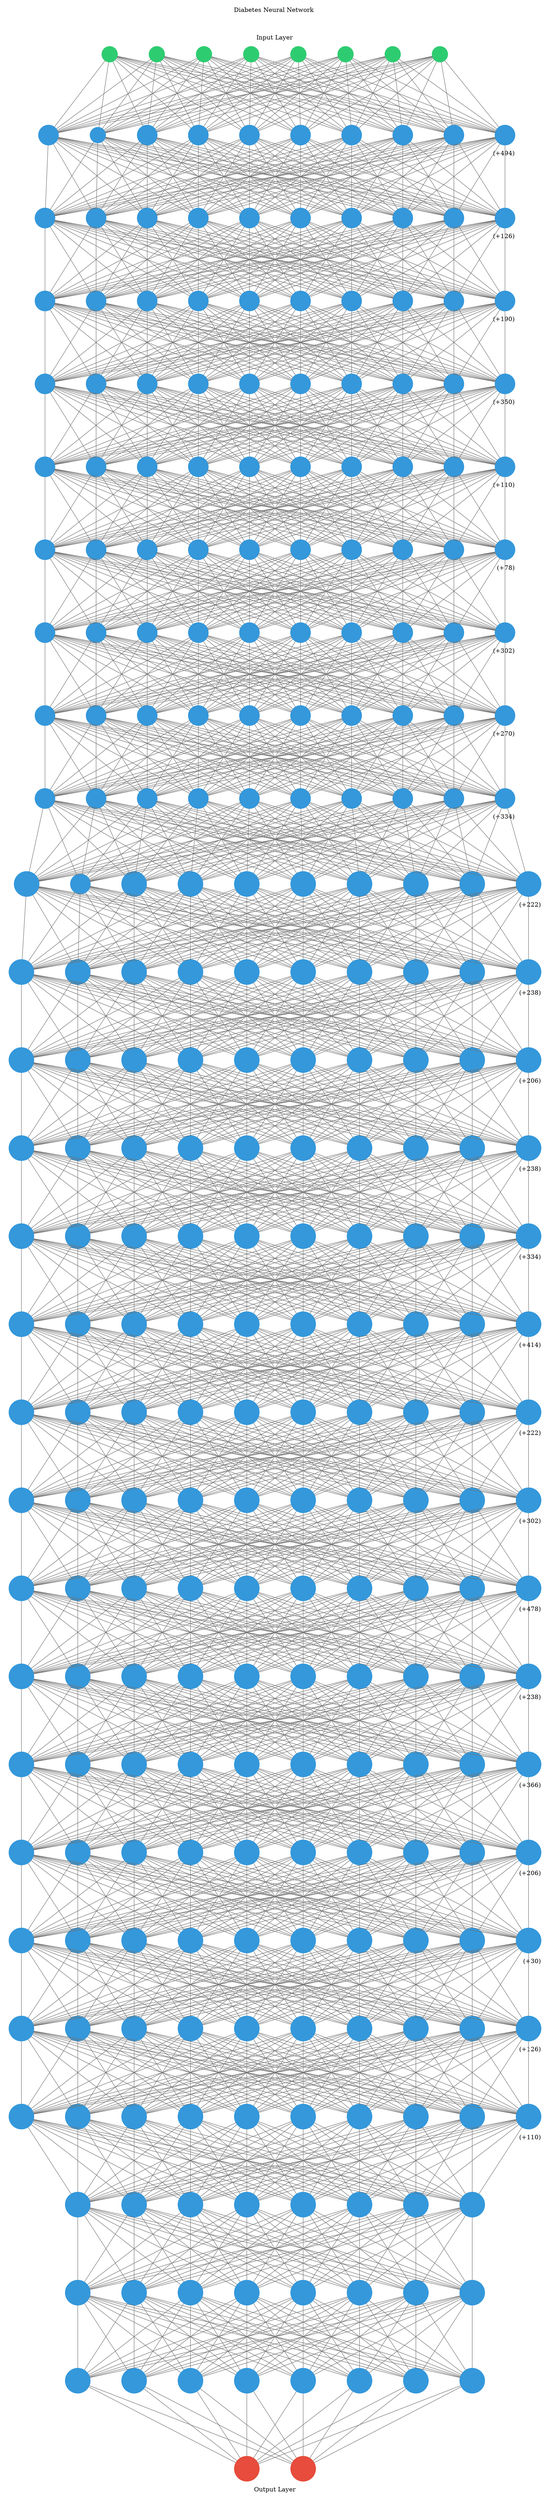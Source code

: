 digraph g {
	graph [nodesep=1 ranksep=2 splines=false]
	edge [arrowhead=none color="#707070"]
	subgraph cluster_input {
		node [color="#2ecc71" fontcolor="#2ecc71" shape=circle style=filled]
		color=white
		1
		label="Diabetes Neural Network 



Input Layer"
		rank=same
		2
		label="Diabetes Neural Network 



Input Layer"
		rank=same
		3
		label="Diabetes Neural Network 



Input Layer"
		rank=same
		4
		label="Diabetes Neural Network 



Input Layer"
		rank=same
		5
		label="Diabetes Neural Network 



Input Layer"
		rank=same
		6
		label="Diabetes Neural Network 



Input Layer"
		rank=same
		7
		label="Diabetes Neural Network 



Input Layer"
		rank=same
		8
		label="Diabetes Neural Network 



Input Layer"
		rank=same
	}
	1 -> 9
	2 -> 9
	3 -> 9
	4 -> 9
	5 -> 9
	6 -> 9
	7 -> 9
	8 -> 9
	1 -> 10
	2 -> 10
	3 -> 10
	4 -> 10
	5 -> 10
	6 -> 10
	7 -> 10
	8 -> 10
	1 -> 11
	2 -> 11
	3 -> 11
	4 -> 11
	5 -> 11
	6 -> 11
	7 -> 11
	8 -> 11
	1 -> 12
	2 -> 12
	3 -> 12
	4 -> 12
	5 -> 12
	6 -> 12
	7 -> 12
	8 -> 12
	1 -> 13
	2 -> 13
	3 -> 13
	4 -> 13
	5 -> 13
	6 -> 13
	7 -> 13
	8 -> 13
	1 -> 14
	2 -> 14
	3 -> 14
	4 -> 14
	5 -> 14
	6 -> 14
	7 -> 14
	8 -> 14
	1 -> 15
	2 -> 15
	3 -> 15
	4 -> 15
	5 -> 15
	6 -> 15
	7 -> 15
	8 -> 15
	1 -> 16
	2 -> 16
	3 -> 16
	4 -> 16
	5 -> 16
	6 -> 16
	7 -> 16
	8 -> 16
	1 -> 17
	2 -> 17
	3 -> 17
	4 -> 17
	5 -> 17
	6 -> 17
	7 -> 17
	8 -> 17
	1 -> 18
	2 -> 18
	3 -> 18
	4 -> 18
	5 -> 18
	6 -> 18
	7 -> 18
	8 -> 18
	subgraph cluster_1 {
		color=white
		rank=same
		label=" (+494)" labeljust=right labelloc=b
		9 [color="#3498db" fontcolor="#3498db" shape=circle style=filled]
		10 [color="#3498db" fontcolor="#3498db" shape=circle style=filled]
		11 [color="#3498db" fontcolor="#3498db" shape=circle style=filled]
		12 [color="#3498db" fontcolor="#3498db" shape=circle style=filled]
		13 [color="#3498db" fontcolor="#3498db" shape=circle style=filled]
		14 [color="#3498db" fontcolor="#3498db" shape=circle style=filled]
		15 [color="#3498db" fontcolor="#3498db" shape=circle style=filled]
		16 [color="#3498db" fontcolor="#3498db" shape=circle style=filled]
		17 [color="#3498db" fontcolor="#3498db" shape=circle style=filled]
		18 [color="#3498db" fontcolor="#3498db" shape=circle style=filled]
	}
	9 -> 19
	10 -> 19
	11 -> 19
	12 -> 19
	13 -> 19
	14 -> 19
	15 -> 19
	16 -> 19
	17 -> 19
	18 -> 19
	9 -> 20
	10 -> 20
	11 -> 20
	12 -> 20
	13 -> 20
	14 -> 20
	15 -> 20
	16 -> 20
	17 -> 20
	18 -> 20
	9 -> 21
	10 -> 21
	11 -> 21
	12 -> 21
	13 -> 21
	14 -> 21
	15 -> 21
	16 -> 21
	17 -> 21
	18 -> 21
	9 -> 22
	10 -> 22
	11 -> 22
	12 -> 22
	13 -> 22
	14 -> 22
	15 -> 22
	16 -> 22
	17 -> 22
	18 -> 22
	9 -> 23
	10 -> 23
	11 -> 23
	12 -> 23
	13 -> 23
	14 -> 23
	15 -> 23
	16 -> 23
	17 -> 23
	18 -> 23
	9 -> 24
	10 -> 24
	11 -> 24
	12 -> 24
	13 -> 24
	14 -> 24
	15 -> 24
	16 -> 24
	17 -> 24
	18 -> 24
	9 -> 25
	10 -> 25
	11 -> 25
	12 -> 25
	13 -> 25
	14 -> 25
	15 -> 25
	16 -> 25
	17 -> 25
	18 -> 25
	9 -> 26
	10 -> 26
	11 -> 26
	12 -> 26
	13 -> 26
	14 -> 26
	15 -> 26
	16 -> 26
	17 -> 26
	18 -> 26
	9 -> 27
	10 -> 27
	11 -> 27
	12 -> 27
	13 -> 27
	14 -> 27
	15 -> 27
	16 -> 27
	17 -> 27
	18 -> 27
	9 -> 28
	10 -> 28
	11 -> 28
	12 -> 28
	13 -> 28
	14 -> 28
	15 -> 28
	16 -> 28
	17 -> 28
	18 -> 28
	subgraph cluster_2 {
		color=white
		rank=same
		label=" (+126)" labeljust=right labelloc=b
		19 [color="#3498db" fontcolor="#3498db" shape=circle style=filled]
		20 [color="#3498db" fontcolor="#3498db" shape=circle style=filled]
		21 [color="#3498db" fontcolor="#3498db" shape=circle style=filled]
		22 [color="#3498db" fontcolor="#3498db" shape=circle style=filled]
		23 [color="#3498db" fontcolor="#3498db" shape=circle style=filled]
		24 [color="#3498db" fontcolor="#3498db" shape=circle style=filled]
		25 [color="#3498db" fontcolor="#3498db" shape=circle style=filled]
		26 [color="#3498db" fontcolor="#3498db" shape=circle style=filled]
		27 [color="#3498db" fontcolor="#3498db" shape=circle style=filled]
		28 [color="#3498db" fontcolor="#3498db" shape=circle style=filled]
	}
	19 -> 29
	20 -> 29
	21 -> 29
	22 -> 29
	23 -> 29
	24 -> 29
	25 -> 29
	26 -> 29
	27 -> 29
	28 -> 29
	19 -> 30
	20 -> 30
	21 -> 30
	22 -> 30
	23 -> 30
	24 -> 30
	25 -> 30
	26 -> 30
	27 -> 30
	28 -> 30
	19 -> 31
	20 -> 31
	21 -> 31
	22 -> 31
	23 -> 31
	24 -> 31
	25 -> 31
	26 -> 31
	27 -> 31
	28 -> 31
	19 -> 32
	20 -> 32
	21 -> 32
	22 -> 32
	23 -> 32
	24 -> 32
	25 -> 32
	26 -> 32
	27 -> 32
	28 -> 32
	19 -> 33
	20 -> 33
	21 -> 33
	22 -> 33
	23 -> 33
	24 -> 33
	25 -> 33
	26 -> 33
	27 -> 33
	28 -> 33
	19 -> 34
	20 -> 34
	21 -> 34
	22 -> 34
	23 -> 34
	24 -> 34
	25 -> 34
	26 -> 34
	27 -> 34
	28 -> 34
	19 -> 35
	20 -> 35
	21 -> 35
	22 -> 35
	23 -> 35
	24 -> 35
	25 -> 35
	26 -> 35
	27 -> 35
	28 -> 35
	19 -> 36
	20 -> 36
	21 -> 36
	22 -> 36
	23 -> 36
	24 -> 36
	25 -> 36
	26 -> 36
	27 -> 36
	28 -> 36
	19 -> 37
	20 -> 37
	21 -> 37
	22 -> 37
	23 -> 37
	24 -> 37
	25 -> 37
	26 -> 37
	27 -> 37
	28 -> 37
	19 -> 38
	20 -> 38
	21 -> 38
	22 -> 38
	23 -> 38
	24 -> 38
	25 -> 38
	26 -> 38
	27 -> 38
	28 -> 38
	subgraph cluster_3 {
		color=white
		rank=same
		label=" (+190)" labeljust=right labelloc=b
		29 [color="#3498db" fontcolor="#3498db" shape=circle style=filled]
		30 [color="#3498db" fontcolor="#3498db" shape=circle style=filled]
		31 [color="#3498db" fontcolor="#3498db" shape=circle style=filled]
		32 [color="#3498db" fontcolor="#3498db" shape=circle style=filled]
		33 [color="#3498db" fontcolor="#3498db" shape=circle style=filled]
		34 [color="#3498db" fontcolor="#3498db" shape=circle style=filled]
		35 [color="#3498db" fontcolor="#3498db" shape=circle style=filled]
		36 [color="#3498db" fontcolor="#3498db" shape=circle style=filled]
		37 [color="#3498db" fontcolor="#3498db" shape=circle style=filled]
		38 [color="#3498db" fontcolor="#3498db" shape=circle style=filled]
	}
	29 -> 39
	30 -> 39
	31 -> 39
	32 -> 39
	33 -> 39
	34 -> 39
	35 -> 39
	36 -> 39
	37 -> 39
	38 -> 39
	29 -> 40
	30 -> 40
	31 -> 40
	32 -> 40
	33 -> 40
	34 -> 40
	35 -> 40
	36 -> 40
	37 -> 40
	38 -> 40
	29 -> 41
	30 -> 41
	31 -> 41
	32 -> 41
	33 -> 41
	34 -> 41
	35 -> 41
	36 -> 41
	37 -> 41
	38 -> 41
	29 -> 42
	30 -> 42
	31 -> 42
	32 -> 42
	33 -> 42
	34 -> 42
	35 -> 42
	36 -> 42
	37 -> 42
	38 -> 42
	29 -> 43
	30 -> 43
	31 -> 43
	32 -> 43
	33 -> 43
	34 -> 43
	35 -> 43
	36 -> 43
	37 -> 43
	38 -> 43
	29 -> 44
	30 -> 44
	31 -> 44
	32 -> 44
	33 -> 44
	34 -> 44
	35 -> 44
	36 -> 44
	37 -> 44
	38 -> 44
	29 -> 45
	30 -> 45
	31 -> 45
	32 -> 45
	33 -> 45
	34 -> 45
	35 -> 45
	36 -> 45
	37 -> 45
	38 -> 45
	29 -> 46
	30 -> 46
	31 -> 46
	32 -> 46
	33 -> 46
	34 -> 46
	35 -> 46
	36 -> 46
	37 -> 46
	38 -> 46
	29 -> 47
	30 -> 47
	31 -> 47
	32 -> 47
	33 -> 47
	34 -> 47
	35 -> 47
	36 -> 47
	37 -> 47
	38 -> 47
	29 -> 48
	30 -> 48
	31 -> 48
	32 -> 48
	33 -> 48
	34 -> 48
	35 -> 48
	36 -> 48
	37 -> 48
	38 -> 48
	subgraph cluster_4 {
		color=white
		rank=same
		label=" (+350)" labeljust=right labelloc=b
		39 [color="#3498db" fontcolor="#3498db" shape=circle style=filled]
		40 [color="#3498db" fontcolor="#3498db" shape=circle style=filled]
		41 [color="#3498db" fontcolor="#3498db" shape=circle style=filled]
		42 [color="#3498db" fontcolor="#3498db" shape=circle style=filled]
		43 [color="#3498db" fontcolor="#3498db" shape=circle style=filled]
		44 [color="#3498db" fontcolor="#3498db" shape=circle style=filled]
		45 [color="#3498db" fontcolor="#3498db" shape=circle style=filled]
		46 [color="#3498db" fontcolor="#3498db" shape=circle style=filled]
		47 [color="#3498db" fontcolor="#3498db" shape=circle style=filled]
		48 [color="#3498db" fontcolor="#3498db" shape=circle style=filled]
	}
	39 -> 49
	40 -> 49
	41 -> 49
	42 -> 49
	43 -> 49
	44 -> 49
	45 -> 49
	46 -> 49
	47 -> 49
	48 -> 49
	39 -> 50
	40 -> 50
	41 -> 50
	42 -> 50
	43 -> 50
	44 -> 50
	45 -> 50
	46 -> 50
	47 -> 50
	48 -> 50
	39 -> 51
	40 -> 51
	41 -> 51
	42 -> 51
	43 -> 51
	44 -> 51
	45 -> 51
	46 -> 51
	47 -> 51
	48 -> 51
	39 -> 52
	40 -> 52
	41 -> 52
	42 -> 52
	43 -> 52
	44 -> 52
	45 -> 52
	46 -> 52
	47 -> 52
	48 -> 52
	39 -> 53
	40 -> 53
	41 -> 53
	42 -> 53
	43 -> 53
	44 -> 53
	45 -> 53
	46 -> 53
	47 -> 53
	48 -> 53
	39 -> 54
	40 -> 54
	41 -> 54
	42 -> 54
	43 -> 54
	44 -> 54
	45 -> 54
	46 -> 54
	47 -> 54
	48 -> 54
	39 -> 55
	40 -> 55
	41 -> 55
	42 -> 55
	43 -> 55
	44 -> 55
	45 -> 55
	46 -> 55
	47 -> 55
	48 -> 55
	39 -> 56
	40 -> 56
	41 -> 56
	42 -> 56
	43 -> 56
	44 -> 56
	45 -> 56
	46 -> 56
	47 -> 56
	48 -> 56
	39 -> 57
	40 -> 57
	41 -> 57
	42 -> 57
	43 -> 57
	44 -> 57
	45 -> 57
	46 -> 57
	47 -> 57
	48 -> 57
	39 -> 58
	40 -> 58
	41 -> 58
	42 -> 58
	43 -> 58
	44 -> 58
	45 -> 58
	46 -> 58
	47 -> 58
	48 -> 58
	subgraph cluster_5 {
		color=white
		rank=same
		label=" (+110)" labeljust=right labelloc=b
		49 [color="#3498db" fontcolor="#3498db" shape=circle style=filled]
		50 [color="#3498db" fontcolor="#3498db" shape=circle style=filled]
		51 [color="#3498db" fontcolor="#3498db" shape=circle style=filled]
		52 [color="#3498db" fontcolor="#3498db" shape=circle style=filled]
		53 [color="#3498db" fontcolor="#3498db" shape=circle style=filled]
		54 [color="#3498db" fontcolor="#3498db" shape=circle style=filled]
		55 [color="#3498db" fontcolor="#3498db" shape=circle style=filled]
		56 [color="#3498db" fontcolor="#3498db" shape=circle style=filled]
		57 [color="#3498db" fontcolor="#3498db" shape=circle style=filled]
		58 [color="#3498db" fontcolor="#3498db" shape=circle style=filled]
	}
	49 -> 59
	50 -> 59
	51 -> 59
	52 -> 59
	53 -> 59
	54 -> 59
	55 -> 59
	56 -> 59
	57 -> 59
	58 -> 59
	49 -> 60
	50 -> 60
	51 -> 60
	52 -> 60
	53 -> 60
	54 -> 60
	55 -> 60
	56 -> 60
	57 -> 60
	58 -> 60
	49 -> 61
	50 -> 61
	51 -> 61
	52 -> 61
	53 -> 61
	54 -> 61
	55 -> 61
	56 -> 61
	57 -> 61
	58 -> 61
	49 -> 62
	50 -> 62
	51 -> 62
	52 -> 62
	53 -> 62
	54 -> 62
	55 -> 62
	56 -> 62
	57 -> 62
	58 -> 62
	49 -> 63
	50 -> 63
	51 -> 63
	52 -> 63
	53 -> 63
	54 -> 63
	55 -> 63
	56 -> 63
	57 -> 63
	58 -> 63
	49 -> 64
	50 -> 64
	51 -> 64
	52 -> 64
	53 -> 64
	54 -> 64
	55 -> 64
	56 -> 64
	57 -> 64
	58 -> 64
	49 -> 65
	50 -> 65
	51 -> 65
	52 -> 65
	53 -> 65
	54 -> 65
	55 -> 65
	56 -> 65
	57 -> 65
	58 -> 65
	49 -> 66
	50 -> 66
	51 -> 66
	52 -> 66
	53 -> 66
	54 -> 66
	55 -> 66
	56 -> 66
	57 -> 66
	58 -> 66
	49 -> 67
	50 -> 67
	51 -> 67
	52 -> 67
	53 -> 67
	54 -> 67
	55 -> 67
	56 -> 67
	57 -> 67
	58 -> 67
	49 -> 68
	50 -> 68
	51 -> 68
	52 -> 68
	53 -> 68
	54 -> 68
	55 -> 68
	56 -> 68
	57 -> 68
	58 -> 68
	subgraph cluster_6 {
		color=white
		rank=same
		label=" (+78)" labeljust=right labelloc=b
		59 [color="#3498db" fontcolor="#3498db" shape=circle style=filled]
		60 [color="#3498db" fontcolor="#3498db" shape=circle style=filled]
		61 [color="#3498db" fontcolor="#3498db" shape=circle style=filled]
		62 [color="#3498db" fontcolor="#3498db" shape=circle style=filled]
		63 [color="#3498db" fontcolor="#3498db" shape=circle style=filled]
		64 [color="#3498db" fontcolor="#3498db" shape=circle style=filled]
		65 [color="#3498db" fontcolor="#3498db" shape=circle style=filled]
		66 [color="#3498db" fontcolor="#3498db" shape=circle style=filled]
		67 [color="#3498db" fontcolor="#3498db" shape=circle style=filled]
		68 [color="#3498db" fontcolor="#3498db" shape=circle style=filled]
	}
	59 -> 69
	60 -> 69
	61 -> 69
	62 -> 69
	63 -> 69
	64 -> 69
	65 -> 69
	66 -> 69
	67 -> 69
	68 -> 69
	59 -> 70
	60 -> 70
	61 -> 70
	62 -> 70
	63 -> 70
	64 -> 70
	65 -> 70
	66 -> 70
	67 -> 70
	68 -> 70
	59 -> 71
	60 -> 71
	61 -> 71
	62 -> 71
	63 -> 71
	64 -> 71
	65 -> 71
	66 -> 71
	67 -> 71
	68 -> 71
	59 -> 72
	60 -> 72
	61 -> 72
	62 -> 72
	63 -> 72
	64 -> 72
	65 -> 72
	66 -> 72
	67 -> 72
	68 -> 72
	59 -> 73
	60 -> 73
	61 -> 73
	62 -> 73
	63 -> 73
	64 -> 73
	65 -> 73
	66 -> 73
	67 -> 73
	68 -> 73
	59 -> 74
	60 -> 74
	61 -> 74
	62 -> 74
	63 -> 74
	64 -> 74
	65 -> 74
	66 -> 74
	67 -> 74
	68 -> 74
	59 -> 75
	60 -> 75
	61 -> 75
	62 -> 75
	63 -> 75
	64 -> 75
	65 -> 75
	66 -> 75
	67 -> 75
	68 -> 75
	59 -> 76
	60 -> 76
	61 -> 76
	62 -> 76
	63 -> 76
	64 -> 76
	65 -> 76
	66 -> 76
	67 -> 76
	68 -> 76
	59 -> 77
	60 -> 77
	61 -> 77
	62 -> 77
	63 -> 77
	64 -> 77
	65 -> 77
	66 -> 77
	67 -> 77
	68 -> 77
	59 -> 78
	60 -> 78
	61 -> 78
	62 -> 78
	63 -> 78
	64 -> 78
	65 -> 78
	66 -> 78
	67 -> 78
	68 -> 78
	subgraph cluster_7 {
		color=white
		rank=same
		label=" (+302)" labeljust=right labelloc=b
		69 [color="#3498db" fontcolor="#3498db" shape=circle style=filled]
		70 [color="#3498db" fontcolor="#3498db" shape=circle style=filled]
		71 [color="#3498db" fontcolor="#3498db" shape=circle style=filled]
		72 [color="#3498db" fontcolor="#3498db" shape=circle style=filled]
		73 [color="#3498db" fontcolor="#3498db" shape=circle style=filled]
		74 [color="#3498db" fontcolor="#3498db" shape=circle style=filled]
		75 [color="#3498db" fontcolor="#3498db" shape=circle style=filled]
		76 [color="#3498db" fontcolor="#3498db" shape=circle style=filled]
		77 [color="#3498db" fontcolor="#3498db" shape=circle style=filled]
		78 [color="#3498db" fontcolor="#3498db" shape=circle style=filled]
	}
	69 -> 79
	70 -> 79
	71 -> 79
	72 -> 79
	73 -> 79
	74 -> 79
	75 -> 79
	76 -> 79
	77 -> 79
	78 -> 79
	69 -> 80
	70 -> 80
	71 -> 80
	72 -> 80
	73 -> 80
	74 -> 80
	75 -> 80
	76 -> 80
	77 -> 80
	78 -> 80
	69 -> 81
	70 -> 81
	71 -> 81
	72 -> 81
	73 -> 81
	74 -> 81
	75 -> 81
	76 -> 81
	77 -> 81
	78 -> 81
	69 -> 82
	70 -> 82
	71 -> 82
	72 -> 82
	73 -> 82
	74 -> 82
	75 -> 82
	76 -> 82
	77 -> 82
	78 -> 82
	69 -> 83
	70 -> 83
	71 -> 83
	72 -> 83
	73 -> 83
	74 -> 83
	75 -> 83
	76 -> 83
	77 -> 83
	78 -> 83
	69 -> 84
	70 -> 84
	71 -> 84
	72 -> 84
	73 -> 84
	74 -> 84
	75 -> 84
	76 -> 84
	77 -> 84
	78 -> 84
	69 -> 85
	70 -> 85
	71 -> 85
	72 -> 85
	73 -> 85
	74 -> 85
	75 -> 85
	76 -> 85
	77 -> 85
	78 -> 85
	69 -> 86
	70 -> 86
	71 -> 86
	72 -> 86
	73 -> 86
	74 -> 86
	75 -> 86
	76 -> 86
	77 -> 86
	78 -> 86
	69 -> 87
	70 -> 87
	71 -> 87
	72 -> 87
	73 -> 87
	74 -> 87
	75 -> 87
	76 -> 87
	77 -> 87
	78 -> 87
	69 -> 88
	70 -> 88
	71 -> 88
	72 -> 88
	73 -> 88
	74 -> 88
	75 -> 88
	76 -> 88
	77 -> 88
	78 -> 88
	subgraph cluster_8 {
		color=white
		rank=same
		label=" (+270)" labeljust=right labelloc=b
		79 [color="#3498db" fontcolor="#3498db" shape=circle style=filled]
		80 [color="#3498db" fontcolor="#3498db" shape=circle style=filled]
		81 [color="#3498db" fontcolor="#3498db" shape=circle style=filled]
		82 [color="#3498db" fontcolor="#3498db" shape=circle style=filled]
		83 [color="#3498db" fontcolor="#3498db" shape=circle style=filled]
		84 [color="#3498db" fontcolor="#3498db" shape=circle style=filled]
		85 [color="#3498db" fontcolor="#3498db" shape=circle style=filled]
		86 [color="#3498db" fontcolor="#3498db" shape=circle style=filled]
		87 [color="#3498db" fontcolor="#3498db" shape=circle style=filled]
		88 [color="#3498db" fontcolor="#3498db" shape=circle style=filled]
	}
	79 -> 89
	80 -> 89
	81 -> 89
	82 -> 89
	83 -> 89
	84 -> 89
	85 -> 89
	86 -> 89
	87 -> 89
	88 -> 89
	79 -> 90
	80 -> 90
	81 -> 90
	82 -> 90
	83 -> 90
	84 -> 90
	85 -> 90
	86 -> 90
	87 -> 90
	88 -> 90
	79 -> 91
	80 -> 91
	81 -> 91
	82 -> 91
	83 -> 91
	84 -> 91
	85 -> 91
	86 -> 91
	87 -> 91
	88 -> 91
	79 -> 92
	80 -> 92
	81 -> 92
	82 -> 92
	83 -> 92
	84 -> 92
	85 -> 92
	86 -> 92
	87 -> 92
	88 -> 92
	79 -> 93
	80 -> 93
	81 -> 93
	82 -> 93
	83 -> 93
	84 -> 93
	85 -> 93
	86 -> 93
	87 -> 93
	88 -> 93
	79 -> 94
	80 -> 94
	81 -> 94
	82 -> 94
	83 -> 94
	84 -> 94
	85 -> 94
	86 -> 94
	87 -> 94
	88 -> 94
	79 -> 95
	80 -> 95
	81 -> 95
	82 -> 95
	83 -> 95
	84 -> 95
	85 -> 95
	86 -> 95
	87 -> 95
	88 -> 95
	79 -> 96
	80 -> 96
	81 -> 96
	82 -> 96
	83 -> 96
	84 -> 96
	85 -> 96
	86 -> 96
	87 -> 96
	88 -> 96
	79 -> 97
	80 -> 97
	81 -> 97
	82 -> 97
	83 -> 97
	84 -> 97
	85 -> 97
	86 -> 97
	87 -> 97
	88 -> 97
	79 -> 98
	80 -> 98
	81 -> 98
	82 -> 98
	83 -> 98
	84 -> 98
	85 -> 98
	86 -> 98
	87 -> 98
	88 -> 98
	subgraph cluster_9 {
		color=white
		rank=same
		label=" (+334)" labeljust=right labelloc=b
		89 [color="#3498db" fontcolor="#3498db" shape=circle style=filled]
		90 [color="#3498db" fontcolor="#3498db" shape=circle style=filled]
		91 [color="#3498db" fontcolor="#3498db" shape=circle style=filled]
		92 [color="#3498db" fontcolor="#3498db" shape=circle style=filled]
		93 [color="#3498db" fontcolor="#3498db" shape=circle style=filled]
		94 [color="#3498db" fontcolor="#3498db" shape=circle style=filled]
		95 [color="#3498db" fontcolor="#3498db" shape=circle style=filled]
		96 [color="#3498db" fontcolor="#3498db" shape=circle style=filled]
		97 [color="#3498db" fontcolor="#3498db" shape=circle style=filled]
		98 [color="#3498db" fontcolor="#3498db" shape=circle style=filled]
	}
	89 -> 99
	90 -> 99
	91 -> 99
	92 -> 99
	93 -> 99
	94 -> 99
	95 -> 99
	96 -> 99
	97 -> 99
	98 -> 99
	89 -> 100
	90 -> 100
	91 -> 100
	92 -> 100
	93 -> 100
	94 -> 100
	95 -> 100
	96 -> 100
	97 -> 100
	98 -> 100
	89 -> 101
	90 -> 101
	91 -> 101
	92 -> 101
	93 -> 101
	94 -> 101
	95 -> 101
	96 -> 101
	97 -> 101
	98 -> 101
	89 -> 102
	90 -> 102
	91 -> 102
	92 -> 102
	93 -> 102
	94 -> 102
	95 -> 102
	96 -> 102
	97 -> 102
	98 -> 102
	89 -> 103
	90 -> 103
	91 -> 103
	92 -> 103
	93 -> 103
	94 -> 103
	95 -> 103
	96 -> 103
	97 -> 103
	98 -> 103
	89 -> 104
	90 -> 104
	91 -> 104
	92 -> 104
	93 -> 104
	94 -> 104
	95 -> 104
	96 -> 104
	97 -> 104
	98 -> 104
	89 -> 105
	90 -> 105
	91 -> 105
	92 -> 105
	93 -> 105
	94 -> 105
	95 -> 105
	96 -> 105
	97 -> 105
	98 -> 105
	89 -> 106
	90 -> 106
	91 -> 106
	92 -> 106
	93 -> 106
	94 -> 106
	95 -> 106
	96 -> 106
	97 -> 106
	98 -> 106
	89 -> 107
	90 -> 107
	91 -> 107
	92 -> 107
	93 -> 107
	94 -> 107
	95 -> 107
	96 -> 107
	97 -> 107
	98 -> 107
	89 -> 108
	90 -> 108
	91 -> 108
	92 -> 108
	93 -> 108
	94 -> 108
	95 -> 108
	96 -> 108
	97 -> 108
	98 -> 108
	subgraph cluster_10 {
		color=white
		rank=same
		label=" (+222)" labeljust=right labelloc=b
		99 [color="#3498db" fontcolor="#3498db" shape=circle style=filled]
		100 [color="#3498db" fontcolor="#3498db" shape=circle style=filled]
		101 [color="#3498db" fontcolor="#3498db" shape=circle style=filled]
		102 [color="#3498db" fontcolor="#3498db" shape=circle style=filled]
		103 [color="#3498db" fontcolor="#3498db" shape=circle style=filled]
		104 [color="#3498db" fontcolor="#3498db" shape=circle style=filled]
		105 [color="#3498db" fontcolor="#3498db" shape=circle style=filled]
		106 [color="#3498db" fontcolor="#3498db" shape=circle style=filled]
		107 [color="#3498db" fontcolor="#3498db" shape=circle style=filled]
		108 [color="#3498db" fontcolor="#3498db" shape=circle style=filled]
	}
	99 -> 109
	100 -> 109
	101 -> 109
	102 -> 109
	103 -> 109
	104 -> 109
	105 -> 109
	106 -> 109
	107 -> 109
	108 -> 109
	99 -> 110
	100 -> 110
	101 -> 110
	102 -> 110
	103 -> 110
	104 -> 110
	105 -> 110
	106 -> 110
	107 -> 110
	108 -> 110
	99 -> 111
	100 -> 111
	101 -> 111
	102 -> 111
	103 -> 111
	104 -> 111
	105 -> 111
	106 -> 111
	107 -> 111
	108 -> 111
	99 -> 112
	100 -> 112
	101 -> 112
	102 -> 112
	103 -> 112
	104 -> 112
	105 -> 112
	106 -> 112
	107 -> 112
	108 -> 112
	99 -> 113
	100 -> 113
	101 -> 113
	102 -> 113
	103 -> 113
	104 -> 113
	105 -> 113
	106 -> 113
	107 -> 113
	108 -> 113
	99 -> 114
	100 -> 114
	101 -> 114
	102 -> 114
	103 -> 114
	104 -> 114
	105 -> 114
	106 -> 114
	107 -> 114
	108 -> 114
	99 -> 115
	100 -> 115
	101 -> 115
	102 -> 115
	103 -> 115
	104 -> 115
	105 -> 115
	106 -> 115
	107 -> 115
	108 -> 115
	99 -> 116
	100 -> 116
	101 -> 116
	102 -> 116
	103 -> 116
	104 -> 116
	105 -> 116
	106 -> 116
	107 -> 116
	108 -> 116
	99 -> 117
	100 -> 117
	101 -> 117
	102 -> 117
	103 -> 117
	104 -> 117
	105 -> 117
	106 -> 117
	107 -> 117
	108 -> 117
	99 -> 118
	100 -> 118
	101 -> 118
	102 -> 118
	103 -> 118
	104 -> 118
	105 -> 118
	106 -> 118
	107 -> 118
	108 -> 118
	subgraph cluster_11 {
		color=white
		rank=same
		label=" (+238)" labeljust=right labelloc=b
		109 [color="#3498db" fontcolor="#3498db" shape=circle style=filled]
		110 [color="#3498db" fontcolor="#3498db" shape=circle style=filled]
		111 [color="#3498db" fontcolor="#3498db" shape=circle style=filled]
		112 [color="#3498db" fontcolor="#3498db" shape=circle style=filled]
		113 [color="#3498db" fontcolor="#3498db" shape=circle style=filled]
		114 [color="#3498db" fontcolor="#3498db" shape=circle style=filled]
		115 [color="#3498db" fontcolor="#3498db" shape=circle style=filled]
		116 [color="#3498db" fontcolor="#3498db" shape=circle style=filled]
		117 [color="#3498db" fontcolor="#3498db" shape=circle style=filled]
		118 [color="#3498db" fontcolor="#3498db" shape=circle style=filled]
	}
	109 -> 119
	110 -> 119
	111 -> 119
	112 -> 119
	113 -> 119
	114 -> 119
	115 -> 119
	116 -> 119
	117 -> 119
	118 -> 119
	109 -> 120
	110 -> 120
	111 -> 120
	112 -> 120
	113 -> 120
	114 -> 120
	115 -> 120
	116 -> 120
	117 -> 120
	118 -> 120
	109 -> 121
	110 -> 121
	111 -> 121
	112 -> 121
	113 -> 121
	114 -> 121
	115 -> 121
	116 -> 121
	117 -> 121
	118 -> 121
	109 -> 122
	110 -> 122
	111 -> 122
	112 -> 122
	113 -> 122
	114 -> 122
	115 -> 122
	116 -> 122
	117 -> 122
	118 -> 122
	109 -> 123
	110 -> 123
	111 -> 123
	112 -> 123
	113 -> 123
	114 -> 123
	115 -> 123
	116 -> 123
	117 -> 123
	118 -> 123
	109 -> 124
	110 -> 124
	111 -> 124
	112 -> 124
	113 -> 124
	114 -> 124
	115 -> 124
	116 -> 124
	117 -> 124
	118 -> 124
	109 -> 125
	110 -> 125
	111 -> 125
	112 -> 125
	113 -> 125
	114 -> 125
	115 -> 125
	116 -> 125
	117 -> 125
	118 -> 125
	109 -> 126
	110 -> 126
	111 -> 126
	112 -> 126
	113 -> 126
	114 -> 126
	115 -> 126
	116 -> 126
	117 -> 126
	118 -> 126
	109 -> 127
	110 -> 127
	111 -> 127
	112 -> 127
	113 -> 127
	114 -> 127
	115 -> 127
	116 -> 127
	117 -> 127
	118 -> 127
	109 -> 128
	110 -> 128
	111 -> 128
	112 -> 128
	113 -> 128
	114 -> 128
	115 -> 128
	116 -> 128
	117 -> 128
	118 -> 128
	subgraph cluster_12 {
		color=white
		rank=same
		label=" (+206)" labeljust=right labelloc=b
		119 [color="#3498db" fontcolor="#3498db" shape=circle style=filled]
		120 [color="#3498db" fontcolor="#3498db" shape=circle style=filled]
		121 [color="#3498db" fontcolor="#3498db" shape=circle style=filled]
		122 [color="#3498db" fontcolor="#3498db" shape=circle style=filled]
		123 [color="#3498db" fontcolor="#3498db" shape=circle style=filled]
		124 [color="#3498db" fontcolor="#3498db" shape=circle style=filled]
		125 [color="#3498db" fontcolor="#3498db" shape=circle style=filled]
		126 [color="#3498db" fontcolor="#3498db" shape=circle style=filled]
		127 [color="#3498db" fontcolor="#3498db" shape=circle style=filled]
		128 [color="#3498db" fontcolor="#3498db" shape=circle style=filled]
	}
	119 -> 129
	120 -> 129
	121 -> 129
	122 -> 129
	123 -> 129
	124 -> 129
	125 -> 129
	126 -> 129
	127 -> 129
	128 -> 129
	119 -> 130
	120 -> 130
	121 -> 130
	122 -> 130
	123 -> 130
	124 -> 130
	125 -> 130
	126 -> 130
	127 -> 130
	128 -> 130
	119 -> 131
	120 -> 131
	121 -> 131
	122 -> 131
	123 -> 131
	124 -> 131
	125 -> 131
	126 -> 131
	127 -> 131
	128 -> 131
	119 -> 132
	120 -> 132
	121 -> 132
	122 -> 132
	123 -> 132
	124 -> 132
	125 -> 132
	126 -> 132
	127 -> 132
	128 -> 132
	119 -> 133
	120 -> 133
	121 -> 133
	122 -> 133
	123 -> 133
	124 -> 133
	125 -> 133
	126 -> 133
	127 -> 133
	128 -> 133
	119 -> 134
	120 -> 134
	121 -> 134
	122 -> 134
	123 -> 134
	124 -> 134
	125 -> 134
	126 -> 134
	127 -> 134
	128 -> 134
	119 -> 135
	120 -> 135
	121 -> 135
	122 -> 135
	123 -> 135
	124 -> 135
	125 -> 135
	126 -> 135
	127 -> 135
	128 -> 135
	119 -> 136
	120 -> 136
	121 -> 136
	122 -> 136
	123 -> 136
	124 -> 136
	125 -> 136
	126 -> 136
	127 -> 136
	128 -> 136
	119 -> 137
	120 -> 137
	121 -> 137
	122 -> 137
	123 -> 137
	124 -> 137
	125 -> 137
	126 -> 137
	127 -> 137
	128 -> 137
	119 -> 138
	120 -> 138
	121 -> 138
	122 -> 138
	123 -> 138
	124 -> 138
	125 -> 138
	126 -> 138
	127 -> 138
	128 -> 138
	subgraph cluster_13 {
		color=white
		rank=same
		label=" (+238)" labeljust=right labelloc=b
		129 [color="#3498db" fontcolor="#3498db" shape=circle style=filled]
		130 [color="#3498db" fontcolor="#3498db" shape=circle style=filled]
		131 [color="#3498db" fontcolor="#3498db" shape=circle style=filled]
		132 [color="#3498db" fontcolor="#3498db" shape=circle style=filled]
		133 [color="#3498db" fontcolor="#3498db" shape=circle style=filled]
		134 [color="#3498db" fontcolor="#3498db" shape=circle style=filled]
		135 [color="#3498db" fontcolor="#3498db" shape=circle style=filled]
		136 [color="#3498db" fontcolor="#3498db" shape=circle style=filled]
		137 [color="#3498db" fontcolor="#3498db" shape=circle style=filled]
		138 [color="#3498db" fontcolor="#3498db" shape=circle style=filled]
	}
	129 -> 139
	130 -> 139
	131 -> 139
	132 -> 139
	133 -> 139
	134 -> 139
	135 -> 139
	136 -> 139
	137 -> 139
	138 -> 139
	129 -> 140
	130 -> 140
	131 -> 140
	132 -> 140
	133 -> 140
	134 -> 140
	135 -> 140
	136 -> 140
	137 -> 140
	138 -> 140
	129 -> 141
	130 -> 141
	131 -> 141
	132 -> 141
	133 -> 141
	134 -> 141
	135 -> 141
	136 -> 141
	137 -> 141
	138 -> 141
	129 -> 142
	130 -> 142
	131 -> 142
	132 -> 142
	133 -> 142
	134 -> 142
	135 -> 142
	136 -> 142
	137 -> 142
	138 -> 142
	129 -> 143
	130 -> 143
	131 -> 143
	132 -> 143
	133 -> 143
	134 -> 143
	135 -> 143
	136 -> 143
	137 -> 143
	138 -> 143
	129 -> 144
	130 -> 144
	131 -> 144
	132 -> 144
	133 -> 144
	134 -> 144
	135 -> 144
	136 -> 144
	137 -> 144
	138 -> 144
	129 -> 145
	130 -> 145
	131 -> 145
	132 -> 145
	133 -> 145
	134 -> 145
	135 -> 145
	136 -> 145
	137 -> 145
	138 -> 145
	129 -> 146
	130 -> 146
	131 -> 146
	132 -> 146
	133 -> 146
	134 -> 146
	135 -> 146
	136 -> 146
	137 -> 146
	138 -> 146
	129 -> 147
	130 -> 147
	131 -> 147
	132 -> 147
	133 -> 147
	134 -> 147
	135 -> 147
	136 -> 147
	137 -> 147
	138 -> 147
	129 -> 148
	130 -> 148
	131 -> 148
	132 -> 148
	133 -> 148
	134 -> 148
	135 -> 148
	136 -> 148
	137 -> 148
	138 -> 148
	subgraph cluster_14 {
		color=white
		rank=same
		label=" (+334)" labeljust=right labelloc=b
		139 [color="#3498db" fontcolor="#3498db" shape=circle style=filled]
		140 [color="#3498db" fontcolor="#3498db" shape=circle style=filled]
		141 [color="#3498db" fontcolor="#3498db" shape=circle style=filled]
		142 [color="#3498db" fontcolor="#3498db" shape=circle style=filled]
		143 [color="#3498db" fontcolor="#3498db" shape=circle style=filled]
		144 [color="#3498db" fontcolor="#3498db" shape=circle style=filled]
		145 [color="#3498db" fontcolor="#3498db" shape=circle style=filled]
		146 [color="#3498db" fontcolor="#3498db" shape=circle style=filled]
		147 [color="#3498db" fontcolor="#3498db" shape=circle style=filled]
		148 [color="#3498db" fontcolor="#3498db" shape=circle style=filled]
	}
	139 -> 149
	140 -> 149
	141 -> 149
	142 -> 149
	143 -> 149
	144 -> 149
	145 -> 149
	146 -> 149
	147 -> 149
	148 -> 149
	139 -> 150
	140 -> 150
	141 -> 150
	142 -> 150
	143 -> 150
	144 -> 150
	145 -> 150
	146 -> 150
	147 -> 150
	148 -> 150
	139 -> 151
	140 -> 151
	141 -> 151
	142 -> 151
	143 -> 151
	144 -> 151
	145 -> 151
	146 -> 151
	147 -> 151
	148 -> 151
	139 -> 152
	140 -> 152
	141 -> 152
	142 -> 152
	143 -> 152
	144 -> 152
	145 -> 152
	146 -> 152
	147 -> 152
	148 -> 152
	139 -> 153
	140 -> 153
	141 -> 153
	142 -> 153
	143 -> 153
	144 -> 153
	145 -> 153
	146 -> 153
	147 -> 153
	148 -> 153
	139 -> 154
	140 -> 154
	141 -> 154
	142 -> 154
	143 -> 154
	144 -> 154
	145 -> 154
	146 -> 154
	147 -> 154
	148 -> 154
	139 -> 155
	140 -> 155
	141 -> 155
	142 -> 155
	143 -> 155
	144 -> 155
	145 -> 155
	146 -> 155
	147 -> 155
	148 -> 155
	139 -> 156
	140 -> 156
	141 -> 156
	142 -> 156
	143 -> 156
	144 -> 156
	145 -> 156
	146 -> 156
	147 -> 156
	148 -> 156
	139 -> 157
	140 -> 157
	141 -> 157
	142 -> 157
	143 -> 157
	144 -> 157
	145 -> 157
	146 -> 157
	147 -> 157
	148 -> 157
	139 -> 158
	140 -> 158
	141 -> 158
	142 -> 158
	143 -> 158
	144 -> 158
	145 -> 158
	146 -> 158
	147 -> 158
	148 -> 158
	subgraph cluster_15 {
		color=white
		rank=same
		label=" (+414)" labeljust=right labelloc=b
		149 [color="#3498db" fontcolor="#3498db" shape=circle style=filled]
		150 [color="#3498db" fontcolor="#3498db" shape=circle style=filled]
		151 [color="#3498db" fontcolor="#3498db" shape=circle style=filled]
		152 [color="#3498db" fontcolor="#3498db" shape=circle style=filled]
		153 [color="#3498db" fontcolor="#3498db" shape=circle style=filled]
		154 [color="#3498db" fontcolor="#3498db" shape=circle style=filled]
		155 [color="#3498db" fontcolor="#3498db" shape=circle style=filled]
		156 [color="#3498db" fontcolor="#3498db" shape=circle style=filled]
		157 [color="#3498db" fontcolor="#3498db" shape=circle style=filled]
		158 [color="#3498db" fontcolor="#3498db" shape=circle style=filled]
	}
	149 -> 159
	150 -> 159
	151 -> 159
	152 -> 159
	153 -> 159
	154 -> 159
	155 -> 159
	156 -> 159
	157 -> 159
	158 -> 159
	149 -> 160
	150 -> 160
	151 -> 160
	152 -> 160
	153 -> 160
	154 -> 160
	155 -> 160
	156 -> 160
	157 -> 160
	158 -> 160
	149 -> 161
	150 -> 161
	151 -> 161
	152 -> 161
	153 -> 161
	154 -> 161
	155 -> 161
	156 -> 161
	157 -> 161
	158 -> 161
	149 -> 162
	150 -> 162
	151 -> 162
	152 -> 162
	153 -> 162
	154 -> 162
	155 -> 162
	156 -> 162
	157 -> 162
	158 -> 162
	149 -> 163
	150 -> 163
	151 -> 163
	152 -> 163
	153 -> 163
	154 -> 163
	155 -> 163
	156 -> 163
	157 -> 163
	158 -> 163
	149 -> 164
	150 -> 164
	151 -> 164
	152 -> 164
	153 -> 164
	154 -> 164
	155 -> 164
	156 -> 164
	157 -> 164
	158 -> 164
	149 -> 165
	150 -> 165
	151 -> 165
	152 -> 165
	153 -> 165
	154 -> 165
	155 -> 165
	156 -> 165
	157 -> 165
	158 -> 165
	149 -> 166
	150 -> 166
	151 -> 166
	152 -> 166
	153 -> 166
	154 -> 166
	155 -> 166
	156 -> 166
	157 -> 166
	158 -> 166
	149 -> 167
	150 -> 167
	151 -> 167
	152 -> 167
	153 -> 167
	154 -> 167
	155 -> 167
	156 -> 167
	157 -> 167
	158 -> 167
	149 -> 168
	150 -> 168
	151 -> 168
	152 -> 168
	153 -> 168
	154 -> 168
	155 -> 168
	156 -> 168
	157 -> 168
	158 -> 168
	subgraph cluster_16 {
		color=white
		rank=same
		label=" (+222)" labeljust=right labelloc=b
		159 [color="#3498db" fontcolor="#3498db" shape=circle style=filled]
		160 [color="#3498db" fontcolor="#3498db" shape=circle style=filled]
		161 [color="#3498db" fontcolor="#3498db" shape=circle style=filled]
		162 [color="#3498db" fontcolor="#3498db" shape=circle style=filled]
		163 [color="#3498db" fontcolor="#3498db" shape=circle style=filled]
		164 [color="#3498db" fontcolor="#3498db" shape=circle style=filled]
		165 [color="#3498db" fontcolor="#3498db" shape=circle style=filled]
		166 [color="#3498db" fontcolor="#3498db" shape=circle style=filled]
		167 [color="#3498db" fontcolor="#3498db" shape=circle style=filled]
		168 [color="#3498db" fontcolor="#3498db" shape=circle style=filled]
	}
	159 -> 169
	160 -> 169
	161 -> 169
	162 -> 169
	163 -> 169
	164 -> 169
	165 -> 169
	166 -> 169
	167 -> 169
	168 -> 169
	159 -> 170
	160 -> 170
	161 -> 170
	162 -> 170
	163 -> 170
	164 -> 170
	165 -> 170
	166 -> 170
	167 -> 170
	168 -> 170
	159 -> 171
	160 -> 171
	161 -> 171
	162 -> 171
	163 -> 171
	164 -> 171
	165 -> 171
	166 -> 171
	167 -> 171
	168 -> 171
	159 -> 172
	160 -> 172
	161 -> 172
	162 -> 172
	163 -> 172
	164 -> 172
	165 -> 172
	166 -> 172
	167 -> 172
	168 -> 172
	159 -> 173
	160 -> 173
	161 -> 173
	162 -> 173
	163 -> 173
	164 -> 173
	165 -> 173
	166 -> 173
	167 -> 173
	168 -> 173
	159 -> 174
	160 -> 174
	161 -> 174
	162 -> 174
	163 -> 174
	164 -> 174
	165 -> 174
	166 -> 174
	167 -> 174
	168 -> 174
	159 -> 175
	160 -> 175
	161 -> 175
	162 -> 175
	163 -> 175
	164 -> 175
	165 -> 175
	166 -> 175
	167 -> 175
	168 -> 175
	159 -> 176
	160 -> 176
	161 -> 176
	162 -> 176
	163 -> 176
	164 -> 176
	165 -> 176
	166 -> 176
	167 -> 176
	168 -> 176
	159 -> 177
	160 -> 177
	161 -> 177
	162 -> 177
	163 -> 177
	164 -> 177
	165 -> 177
	166 -> 177
	167 -> 177
	168 -> 177
	159 -> 178
	160 -> 178
	161 -> 178
	162 -> 178
	163 -> 178
	164 -> 178
	165 -> 178
	166 -> 178
	167 -> 178
	168 -> 178
	subgraph cluster_17 {
		color=white
		rank=same
		label=" (+302)" labeljust=right labelloc=b
		169 [color="#3498db" fontcolor="#3498db" shape=circle style=filled]
		170 [color="#3498db" fontcolor="#3498db" shape=circle style=filled]
		171 [color="#3498db" fontcolor="#3498db" shape=circle style=filled]
		172 [color="#3498db" fontcolor="#3498db" shape=circle style=filled]
		173 [color="#3498db" fontcolor="#3498db" shape=circle style=filled]
		174 [color="#3498db" fontcolor="#3498db" shape=circle style=filled]
		175 [color="#3498db" fontcolor="#3498db" shape=circle style=filled]
		176 [color="#3498db" fontcolor="#3498db" shape=circle style=filled]
		177 [color="#3498db" fontcolor="#3498db" shape=circle style=filled]
		178 [color="#3498db" fontcolor="#3498db" shape=circle style=filled]
	}
	169 -> 179
	170 -> 179
	171 -> 179
	172 -> 179
	173 -> 179
	174 -> 179
	175 -> 179
	176 -> 179
	177 -> 179
	178 -> 179
	169 -> 180
	170 -> 180
	171 -> 180
	172 -> 180
	173 -> 180
	174 -> 180
	175 -> 180
	176 -> 180
	177 -> 180
	178 -> 180
	169 -> 181
	170 -> 181
	171 -> 181
	172 -> 181
	173 -> 181
	174 -> 181
	175 -> 181
	176 -> 181
	177 -> 181
	178 -> 181
	169 -> 182
	170 -> 182
	171 -> 182
	172 -> 182
	173 -> 182
	174 -> 182
	175 -> 182
	176 -> 182
	177 -> 182
	178 -> 182
	169 -> 183
	170 -> 183
	171 -> 183
	172 -> 183
	173 -> 183
	174 -> 183
	175 -> 183
	176 -> 183
	177 -> 183
	178 -> 183
	169 -> 184
	170 -> 184
	171 -> 184
	172 -> 184
	173 -> 184
	174 -> 184
	175 -> 184
	176 -> 184
	177 -> 184
	178 -> 184
	169 -> 185
	170 -> 185
	171 -> 185
	172 -> 185
	173 -> 185
	174 -> 185
	175 -> 185
	176 -> 185
	177 -> 185
	178 -> 185
	169 -> 186
	170 -> 186
	171 -> 186
	172 -> 186
	173 -> 186
	174 -> 186
	175 -> 186
	176 -> 186
	177 -> 186
	178 -> 186
	169 -> 187
	170 -> 187
	171 -> 187
	172 -> 187
	173 -> 187
	174 -> 187
	175 -> 187
	176 -> 187
	177 -> 187
	178 -> 187
	169 -> 188
	170 -> 188
	171 -> 188
	172 -> 188
	173 -> 188
	174 -> 188
	175 -> 188
	176 -> 188
	177 -> 188
	178 -> 188
	subgraph cluster_18 {
		color=white
		rank=same
		label=" (+478)" labeljust=right labelloc=b
		179 [color="#3498db" fontcolor="#3498db" shape=circle style=filled]
		180 [color="#3498db" fontcolor="#3498db" shape=circle style=filled]
		181 [color="#3498db" fontcolor="#3498db" shape=circle style=filled]
		182 [color="#3498db" fontcolor="#3498db" shape=circle style=filled]
		183 [color="#3498db" fontcolor="#3498db" shape=circle style=filled]
		184 [color="#3498db" fontcolor="#3498db" shape=circle style=filled]
		185 [color="#3498db" fontcolor="#3498db" shape=circle style=filled]
		186 [color="#3498db" fontcolor="#3498db" shape=circle style=filled]
		187 [color="#3498db" fontcolor="#3498db" shape=circle style=filled]
		188 [color="#3498db" fontcolor="#3498db" shape=circle style=filled]
	}
	179 -> 189
	180 -> 189
	181 -> 189
	182 -> 189
	183 -> 189
	184 -> 189
	185 -> 189
	186 -> 189
	187 -> 189
	188 -> 189
	179 -> 190
	180 -> 190
	181 -> 190
	182 -> 190
	183 -> 190
	184 -> 190
	185 -> 190
	186 -> 190
	187 -> 190
	188 -> 190
	179 -> 191
	180 -> 191
	181 -> 191
	182 -> 191
	183 -> 191
	184 -> 191
	185 -> 191
	186 -> 191
	187 -> 191
	188 -> 191
	179 -> 192
	180 -> 192
	181 -> 192
	182 -> 192
	183 -> 192
	184 -> 192
	185 -> 192
	186 -> 192
	187 -> 192
	188 -> 192
	179 -> 193
	180 -> 193
	181 -> 193
	182 -> 193
	183 -> 193
	184 -> 193
	185 -> 193
	186 -> 193
	187 -> 193
	188 -> 193
	179 -> 194
	180 -> 194
	181 -> 194
	182 -> 194
	183 -> 194
	184 -> 194
	185 -> 194
	186 -> 194
	187 -> 194
	188 -> 194
	179 -> 195
	180 -> 195
	181 -> 195
	182 -> 195
	183 -> 195
	184 -> 195
	185 -> 195
	186 -> 195
	187 -> 195
	188 -> 195
	179 -> 196
	180 -> 196
	181 -> 196
	182 -> 196
	183 -> 196
	184 -> 196
	185 -> 196
	186 -> 196
	187 -> 196
	188 -> 196
	179 -> 197
	180 -> 197
	181 -> 197
	182 -> 197
	183 -> 197
	184 -> 197
	185 -> 197
	186 -> 197
	187 -> 197
	188 -> 197
	179 -> 198
	180 -> 198
	181 -> 198
	182 -> 198
	183 -> 198
	184 -> 198
	185 -> 198
	186 -> 198
	187 -> 198
	188 -> 198
	subgraph cluster_19 {
		color=white
		rank=same
		label=" (+238)" labeljust=right labelloc=b
		189 [color="#3498db" fontcolor="#3498db" shape=circle style=filled]
		190 [color="#3498db" fontcolor="#3498db" shape=circle style=filled]
		191 [color="#3498db" fontcolor="#3498db" shape=circle style=filled]
		192 [color="#3498db" fontcolor="#3498db" shape=circle style=filled]
		193 [color="#3498db" fontcolor="#3498db" shape=circle style=filled]
		194 [color="#3498db" fontcolor="#3498db" shape=circle style=filled]
		195 [color="#3498db" fontcolor="#3498db" shape=circle style=filled]
		196 [color="#3498db" fontcolor="#3498db" shape=circle style=filled]
		197 [color="#3498db" fontcolor="#3498db" shape=circle style=filled]
		198 [color="#3498db" fontcolor="#3498db" shape=circle style=filled]
	}
	189 -> 199
	190 -> 199
	191 -> 199
	192 -> 199
	193 -> 199
	194 -> 199
	195 -> 199
	196 -> 199
	197 -> 199
	198 -> 199
	189 -> 200
	190 -> 200
	191 -> 200
	192 -> 200
	193 -> 200
	194 -> 200
	195 -> 200
	196 -> 200
	197 -> 200
	198 -> 200
	189 -> 201
	190 -> 201
	191 -> 201
	192 -> 201
	193 -> 201
	194 -> 201
	195 -> 201
	196 -> 201
	197 -> 201
	198 -> 201
	189 -> 202
	190 -> 202
	191 -> 202
	192 -> 202
	193 -> 202
	194 -> 202
	195 -> 202
	196 -> 202
	197 -> 202
	198 -> 202
	189 -> 203
	190 -> 203
	191 -> 203
	192 -> 203
	193 -> 203
	194 -> 203
	195 -> 203
	196 -> 203
	197 -> 203
	198 -> 203
	189 -> 204
	190 -> 204
	191 -> 204
	192 -> 204
	193 -> 204
	194 -> 204
	195 -> 204
	196 -> 204
	197 -> 204
	198 -> 204
	189 -> 205
	190 -> 205
	191 -> 205
	192 -> 205
	193 -> 205
	194 -> 205
	195 -> 205
	196 -> 205
	197 -> 205
	198 -> 205
	189 -> 206
	190 -> 206
	191 -> 206
	192 -> 206
	193 -> 206
	194 -> 206
	195 -> 206
	196 -> 206
	197 -> 206
	198 -> 206
	189 -> 207
	190 -> 207
	191 -> 207
	192 -> 207
	193 -> 207
	194 -> 207
	195 -> 207
	196 -> 207
	197 -> 207
	198 -> 207
	189 -> 208
	190 -> 208
	191 -> 208
	192 -> 208
	193 -> 208
	194 -> 208
	195 -> 208
	196 -> 208
	197 -> 208
	198 -> 208
	subgraph cluster_20 {
		color=white
		rank=same
		label=" (+366)" labeljust=right labelloc=b
		199 [color="#3498db" fontcolor="#3498db" shape=circle style=filled]
		200 [color="#3498db" fontcolor="#3498db" shape=circle style=filled]
		201 [color="#3498db" fontcolor="#3498db" shape=circle style=filled]
		202 [color="#3498db" fontcolor="#3498db" shape=circle style=filled]
		203 [color="#3498db" fontcolor="#3498db" shape=circle style=filled]
		204 [color="#3498db" fontcolor="#3498db" shape=circle style=filled]
		205 [color="#3498db" fontcolor="#3498db" shape=circle style=filled]
		206 [color="#3498db" fontcolor="#3498db" shape=circle style=filled]
		207 [color="#3498db" fontcolor="#3498db" shape=circle style=filled]
		208 [color="#3498db" fontcolor="#3498db" shape=circle style=filled]
	}
	199 -> 209
	200 -> 209
	201 -> 209
	202 -> 209
	203 -> 209
	204 -> 209
	205 -> 209
	206 -> 209
	207 -> 209
	208 -> 209
	199 -> 210
	200 -> 210
	201 -> 210
	202 -> 210
	203 -> 210
	204 -> 210
	205 -> 210
	206 -> 210
	207 -> 210
	208 -> 210
	199 -> 211
	200 -> 211
	201 -> 211
	202 -> 211
	203 -> 211
	204 -> 211
	205 -> 211
	206 -> 211
	207 -> 211
	208 -> 211
	199 -> 212
	200 -> 212
	201 -> 212
	202 -> 212
	203 -> 212
	204 -> 212
	205 -> 212
	206 -> 212
	207 -> 212
	208 -> 212
	199 -> 213
	200 -> 213
	201 -> 213
	202 -> 213
	203 -> 213
	204 -> 213
	205 -> 213
	206 -> 213
	207 -> 213
	208 -> 213
	199 -> 214
	200 -> 214
	201 -> 214
	202 -> 214
	203 -> 214
	204 -> 214
	205 -> 214
	206 -> 214
	207 -> 214
	208 -> 214
	199 -> 215
	200 -> 215
	201 -> 215
	202 -> 215
	203 -> 215
	204 -> 215
	205 -> 215
	206 -> 215
	207 -> 215
	208 -> 215
	199 -> 216
	200 -> 216
	201 -> 216
	202 -> 216
	203 -> 216
	204 -> 216
	205 -> 216
	206 -> 216
	207 -> 216
	208 -> 216
	199 -> 217
	200 -> 217
	201 -> 217
	202 -> 217
	203 -> 217
	204 -> 217
	205 -> 217
	206 -> 217
	207 -> 217
	208 -> 217
	199 -> 218
	200 -> 218
	201 -> 218
	202 -> 218
	203 -> 218
	204 -> 218
	205 -> 218
	206 -> 218
	207 -> 218
	208 -> 218
	subgraph cluster_21 {
		color=white
		rank=same
		label=" (+206)" labeljust=right labelloc=b
		209 [color="#3498db" fontcolor="#3498db" shape=circle style=filled]
		210 [color="#3498db" fontcolor="#3498db" shape=circle style=filled]
		211 [color="#3498db" fontcolor="#3498db" shape=circle style=filled]
		212 [color="#3498db" fontcolor="#3498db" shape=circle style=filled]
		213 [color="#3498db" fontcolor="#3498db" shape=circle style=filled]
		214 [color="#3498db" fontcolor="#3498db" shape=circle style=filled]
		215 [color="#3498db" fontcolor="#3498db" shape=circle style=filled]
		216 [color="#3498db" fontcolor="#3498db" shape=circle style=filled]
		217 [color="#3498db" fontcolor="#3498db" shape=circle style=filled]
		218 [color="#3498db" fontcolor="#3498db" shape=circle style=filled]
	}
	209 -> 219
	210 -> 219
	211 -> 219
	212 -> 219
	213 -> 219
	214 -> 219
	215 -> 219
	216 -> 219
	217 -> 219
	218 -> 219
	209 -> 220
	210 -> 220
	211 -> 220
	212 -> 220
	213 -> 220
	214 -> 220
	215 -> 220
	216 -> 220
	217 -> 220
	218 -> 220
	209 -> 221
	210 -> 221
	211 -> 221
	212 -> 221
	213 -> 221
	214 -> 221
	215 -> 221
	216 -> 221
	217 -> 221
	218 -> 221
	209 -> 222
	210 -> 222
	211 -> 222
	212 -> 222
	213 -> 222
	214 -> 222
	215 -> 222
	216 -> 222
	217 -> 222
	218 -> 222
	209 -> 223
	210 -> 223
	211 -> 223
	212 -> 223
	213 -> 223
	214 -> 223
	215 -> 223
	216 -> 223
	217 -> 223
	218 -> 223
	209 -> 224
	210 -> 224
	211 -> 224
	212 -> 224
	213 -> 224
	214 -> 224
	215 -> 224
	216 -> 224
	217 -> 224
	218 -> 224
	209 -> 225
	210 -> 225
	211 -> 225
	212 -> 225
	213 -> 225
	214 -> 225
	215 -> 225
	216 -> 225
	217 -> 225
	218 -> 225
	209 -> 226
	210 -> 226
	211 -> 226
	212 -> 226
	213 -> 226
	214 -> 226
	215 -> 226
	216 -> 226
	217 -> 226
	218 -> 226
	209 -> 227
	210 -> 227
	211 -> 227
	212 -> 227
	213 -> 227
	214 -> 227
	215 -> 227
	216 -> 227
	217 -> 227
	218 -> 227
	209 -> 228
	210 -> 228
	211 -> 228
	212 -> 228
	213 -> 228
	214 -> 228
	215 -> 228
	216 -> 228
	217 -> 228
	218 -> 228
	subgraph cluster_22 {
		color=white
		rank=same
		label=" (+30)" labeljust=right labelloc=b
		219 [color="#3498db" fontcolor="#3498db" shape=circle style=filled]
		220 [color="#3498db" fontcolor="#3498db" shape=circle style=filled]
		221 [color="#3498db" fontcolor="#3498db" shape=circle style=filled]
		222 [color="#3498db" fontcolor="#3498db" shape=circle style=filled]
		223 [color="#3498db" fontcolor="#3498db" shape=circle style=filled]
		224 [color="#3498db" fontcolor="#3498db" shape=circle style=filled]
		225 [color="#3498db" fontcolor="#3498db" shape=circle style=filled]
		226 [color="#3498db" fontcolor="#3498db" shape=circle style=filled]
		227 [color="#3498db" fontcolor="#3498db" shape=circle style=filled]
		228 [color="#3498db" fontcolor="#3498db" shape=circle style=filled]
	}
	219 -> 229
	220 -> 229
	221 -> 229
	222 -> 229
	223 -> 229
	224 -> 229
	225 -> 229
	226 -> 229
	227 -> 229
	228 -> 229
	219 -> 230
	220 -> 230
	221 -> 230
	222 -> 230
	223 -> 230
	224 -> 230
	225 -> 230
	226 -> 230
	227 -> 230
	228 -> 230
	219 -> 231
	220 -> 231
	221 -> 231
	222 -> 231
	223 -> 231
	224 -> 231
	225 -> 231
	226 -> 231
	227 -> 231
	228 -> 231
	219 -> 232
	220 -> 232
	221 -> 232
	222 -> 232
	223 -> 232
	224 -> 232
	225 -> 232
	226 -> 232
	227 -> 232
	228 -> 232
	219 -> 233
	220 -> 233
	221 -> 233
	222 -> 233
	223 -> 233
	224 -> 233
	225 -> 233
	226 -> 233
	227 -> 233
	228 -> 233
	219 -> 234
	220 -> 234
	221 -> 234
	222 -> 234
	223 -> 234
	224 -> 234
	225 -> 234
	226 -> 234
	227 -> 234
	228 -> 234
	219 -> 235
	220 -> 235
	221 -> 235
	222 -> 235
	223 -> 235
	224 -> 235
	225 -> 235
	226 -> 235
	227 -> 235
	228 -> 235
	219 -> 236
	220 -> 236
	221 -> 236
	222 -> 236
	223 -> 236
	224 -> 236
	225 -> 236
	226 -> 236
	227 -> 236
	228 -> 236
	219 -> 237
	220 -> 237
	221 -> 237
	222 -> 237
	223 -> 237
	224 -> 237
	225 -> 237
	226 -> 237
	227 -> 237
	228 -> 237
	219 -> 238
	220 -> 238
	221 -> 238
	222 -> 238
	223 -> 238
	224 -> 238
	225 -> 238
	226 -> 238
	227 -> 238
	228 -> 238
	subgraph cluster_23 {
		color=white
		rank=same
		label=" (+126)" labeljust=right labelloc=b
		229 [color="#3498db" fontcolor="#3498db" shape=circle style=filled]
		230 [color="#3498db" fontcolor="#3498db" shape=circle style=filled]
		231 [color="#3498db" fontcolor="#3498db" shape=circle style=filled]
		232 [color="#3498db" fontcolor="#3498db" shape=circle style=filled]
		233 [color="#3498db" fontcolor="#3498db" shape=circle style=filled]
		234 [color="#3498db" fontcolor="#3498db" shape=circle style=filled]
		235 [color="#3498db" fontcolor="#3498db" shape=circle style=filled]
		236 [color="#3498db" fontcolor="#3498db" shape=circle style=filled]
		237 [color="#3498db" fontcolor="#3498db" shape=circle style=filled]
		238 [color="#3498db" fontcolor="#3498db" shape=circle style=filled]
	}
	229 -> 239
	230 -> 239
	231 -> 239
	232 -> 239
	233 -> 239
	234 -> 239
	235 -> 239
	236 -> 239
	237 -> 239
	238 -> 239
	229 -> 240
	230 -> 240
	231 -> 240
	232 -> 240
	233 -> 240
	234 -> 240
	235 -> 240
	236 -> 240
	237 -> 240
	238 -> 240
	229 -> 241
	230 -> 241
	231 -> 241
	232 -> 241
	233 -> 241
	234 -> 241
	235 -> 241
	236 -> 241
	237 -> 241
	238 -> 241
	229 -> 242
	230 -> 242
	231 -> 242
	232 -> 242
	233 -> 242
	234 -> 242
	235 -> 242
	236 -> 242
	237 -> 242
	238 -> 242
	229 -> 243
	230 -> 243
	231 -> 243
	232 -> 243
	233 -> 243
	234 -> 243
	235 -> 243
	236 -> 243
	237 -> 243
	238 -> 243
	229 -> 244
	230 -> 244
	231 -> 244
	232 -> 244
	233 -> 244
	234 -> 244
	235 -> 244
	236 -> 244
	237 -> 244
	238 -> 244
	229 -> 245
	230 -> 245
	231 -> 245
	232 -> 245
	233 -> 245
	234 -> 245
	235 -> 245
	236 -> 245
	237 -> 245
	238 -> 245
	229 -> 246
	230 -> 246
	231 -> 246
	232 -> 246
	233 -> 246
	234 -> 246
	235 -> 246
	236 -> 246
	237 -> 246
	238 -> 246
	229 -> 247
	230 -> 247
	231 -> 247
	232 -> 247
	233 -> 247
	234 -> 247
	235 -> 247
	236 -> 247
	237 -> 247
	238 -> 247
	229 -> 248
	230 -> 248
	231 -> 248
	232 -> 248
	233 -> 248
	234 -> 248
	235 -> 248
	236 -> 248
	237 -> 248
	238 -> 248
	subgraph cluster_24 {
		color=white
		rank=same
		label=" (+110)" labeljust=right labelloc=b
		239 [color="#3498db" fontcolor="#3498db" shape=circle style=filled]
		240 [color="#3498db" fontcolor="#3498db" shape=circle style=filled]
		241 [color="#3498db" fontcolor="#3498db" shape=circle style=filled]
		242 [color="#3498db" fontcolor="#3498db" shape=circle style=filled]
		243 [color="#3498db" fontcolor="#3498db" shape=circle style=filled]
		244 [color="#3498db" fontcolor="#3498db" shape=circle style=filled]
		245 [color="#3498db" fontcolor="#3498db" shape=circle style=filled]
		246 [color="#3498db" fontcolor="#3498db" shape=circle style=filled]
		247 [color="#3498db" fontcolor="#3498db" shape=circle style=filled]
		248 [color="#3498db" fontcolor="#3498db" shape=circle style=filled]
	}
	239 -> 249
	240 -> 249
	241 -> 249
	242 -> 249
	243 -> 249
	244 -> 249
	245 -> 249
	246 -> 249
	247 -> 249
	248 -> 249
	239 -> 250
	240 -> 250
	241 -> 250
	242 -> 250
	243 -> 250
	244 -> 250
	245 -> 250
	246 -> 250
	247 -> 250
	248 -> 250
	239 -> 251
	240 -> 251
	241 -> 251
	242 -> 251
	243 -> 251
	244 -> 251
	245 -> 251
	246 -> 251
	247 -> 251
	248 -> 251
	239 -> 252
	240 -> 252
	241 -> 252
	242 -> 252
	243 -> 252
	244 -> 252
	245 -> 252
	246 -> 252
	247 -> 252
	248 -> 252
	239 -> 253
	240 -> 253
	241 -> 253
	242 -> 253
	243 -> 253
	244 -> 253
	245 -> 253
	246 -> 253
	247 -> 253
	248 -> 253
	239 -> 254
	240 -> 254
	241 -> 254
	242 -> 254
	243 -> 254
	244 -> 254
	245 -> 254
	246 -> 254
	247 -> 254
	248 -> 254
	239 -> 255
	240 -> 255
	241 -> 255
	242 -> 255
	243 -> 255
	244 -> 255
	245 -> 255
	246 -> 255
	247 -> 255
	248 -> 255
	239 -> 256
	240 -> 256
	241 -> 256
	242 -> 256
	243 -> 256
	244 -> 256
	245 -> 256
	246 -> 256
	247 -> 256
	248 -> 256
	subgraph cluster_25 {
		color=white
		rank=same
		label="" labeljust=right labelloc=b
		249 [color="#3498db" fontcolor="#3498db" shape=circle style=filled]
		250 [color="#3498db" fontcolor="#3498db" shape=circle style=filled]
		251 [color="#3498db" fontcolor="#3498db" shape=circle style=filled]
		252 [color="#3498db" fontcolor="#3498db" shape=circle style=filled]
		253 [color="#3498db" fontcolor="#3498db" shape=circle style=filled]
		254 [color="#3498db" fontcolor="#3498db" shape=circle style=filled]
		255 [color="#3498db" fontcolor="#3498db" shape=circle style=filled]
		256 [color="#3498db" fontcolor="#3498db" shape=circle style=filled]
	}
	249 -> 257
	250 -> 257
	251 -> 257
	252 -> 257
	253 -> 257
	254 -> 257
	255 -> 257
	256 -> 257
	249 -> 258
	250 -> 258
	251 -> 258
	252 -> 258
	253 -> 258
	254 -> 258
	255 -> 258
	256 -> 258
	249 -> 259
	250 -> 259
	251 -> 259
	252 -> 259
	253 -> 259
	254 -> 259
	255 -> 259
	256 -> 259
	249 -> 260
	250 -> 260
	251 -> 260
	252 -> 260
	253 -> 260
	254 -> 260
	255 -> 260
	256 -> 260
	249 -> 261
	250 -> 261
	251 -> 261
	252 -> 261
	253 -> 261
	254 -> 261
	255 -> 261
	256 -> 261
	249 -> 262
	250 -> 262
	251 -> 262
	252 -> 262
	253 -> 262
	254 -> 262
	255 -> 262
	256 -> 262
	249 -> 263
	250 -> 263
	251 -> 263
	252 -> 263
	253 -> 263
	254 -> 263
	255 -> 263
	256 -> 263
	249 -> 264
	250 -> 264
	251 -> 264
	252 -> 264
	253 -> 264
	254 -> 264
	255 -> 264
	256 -> 264
	subgraph cluster_26 {
		color=white
		rank=same
		label="" labeljust=right labelloc=b
		257 [color="#3498db" fontcolor="#3498db" shape=circle style=filled]
		258 [color="#3498db" fontcolor="#3498db" shape=circle style=filled]
		259 [color="#3498db" fontcolor="#3498db" shape=circle style=filled]
		260 [color="#3498db" fontcolor="#3498db" shape=circle style=filled]
		261 [color="#3498db" fontcolor="#3498db" shape=circle style=filled]
		262 [color="#3498db" fontcolor="#3498db" shape=circle style=filled]
		263 [color="#3498db" fontcolor="#3498db" shape=circle style=filled]
		264 [color="#3498db" fontcolor="#3498db" shape=circle style=filled]
	}
	257 -> 265
	258 -> 265
	259 -> 265
	260 -> 265
	261 -> 265
	262 -> 265
	263 -> 265
	264 -> 265
	257 -> 266
	258 -> 266
	259 -> 266
	260 -> 266
	261 -> 266
	262 -> 266
	263 -> 266
	264 -> 266
	257 -> 267
	258 -> 267
	259 -> 267
	260 -> 267
	261 -> 267
	262 -> 267
	263 -> 267
	264 -> 267
	257 -> 268
	258 -> 268
	259 -> 268
	260 -> 268
	261 -> 268
	262 -> 268
	263 -> 268
	264 -> 268
	257 -> 269
	258 -> 269
	259 -> 269
	260 -> 269
	261 -> 269
	262 -> 269
	263 -> 269
	264 -> 269
	257 -> 270
	258 -> 270
	259 -> 270
	260 -> 270
	261 -> 270
	262 -> 270
	263 -> 270
	264 -> 270
	257 -> 271
	258 -> 271
	259 -> 271
	260 -> 271
	261 -> 271
	262 -> 271
	263 -> 271
	264 -> 271
	257 -> 272
	258 -> 272
	259 -> 272
	260 -> 272
	261 -> 272
	262 -> 272
	263 -> 272
	264 -> 272
	subgraph cluster_27 {
		color=white
		rank=same
		label="" labeljust=right labelloc=b
		265 [color="#3498db" fontcolor="#3498db" shape=circle style=filled]
		266 [color="#3498db" fontcolor="#3498db" shape=circle style=filled]
		267 [color="#3498db" fontcolor="#3498db" shape=circle style=filled]
		268 [color="#3498db" fontcolor="#3498db" shape=circle style=filled]
		269 [color="#3498db" fontcolor="#3498db" shape=circle style=filled]
		270 [color="#3498db" fontcolor="#3498db" shape=circle style=filled]
		271 [color="#3498db" fontcolor="#3498db" shape=circle style=filled]
		272 [color="#3498db" fontcolor="#3498db" shape=circle style=filled]
	}
	265 -> 273
	266 -> 273
	267 -> 273
	268 -> 273
	269 -> 273
	270 -> 273
	271 -> 273
	272 -> 273
	265 -> 274
	266 -> 274
	267 -> 274
	268 -> 274
	269 -> 274
	270 -> 274
	271 -> 274
	272 -> 274
	subgraph cluster_output {
		node [color="#2ecc71" fontcolor="#2ecc71" shape=circle style=filled]
		color=white
		rank=same
		labeljust=1
		273 [color="#e74c3c" fontcolor="#e74c3c" shape=circle style=filled]
		274 [color="#e74c3c" fontcolor="#e74c3c" shape=circle style=filled]
		label="Output Layer" labelloc=bottom
	}
	arrowShape=none
}
